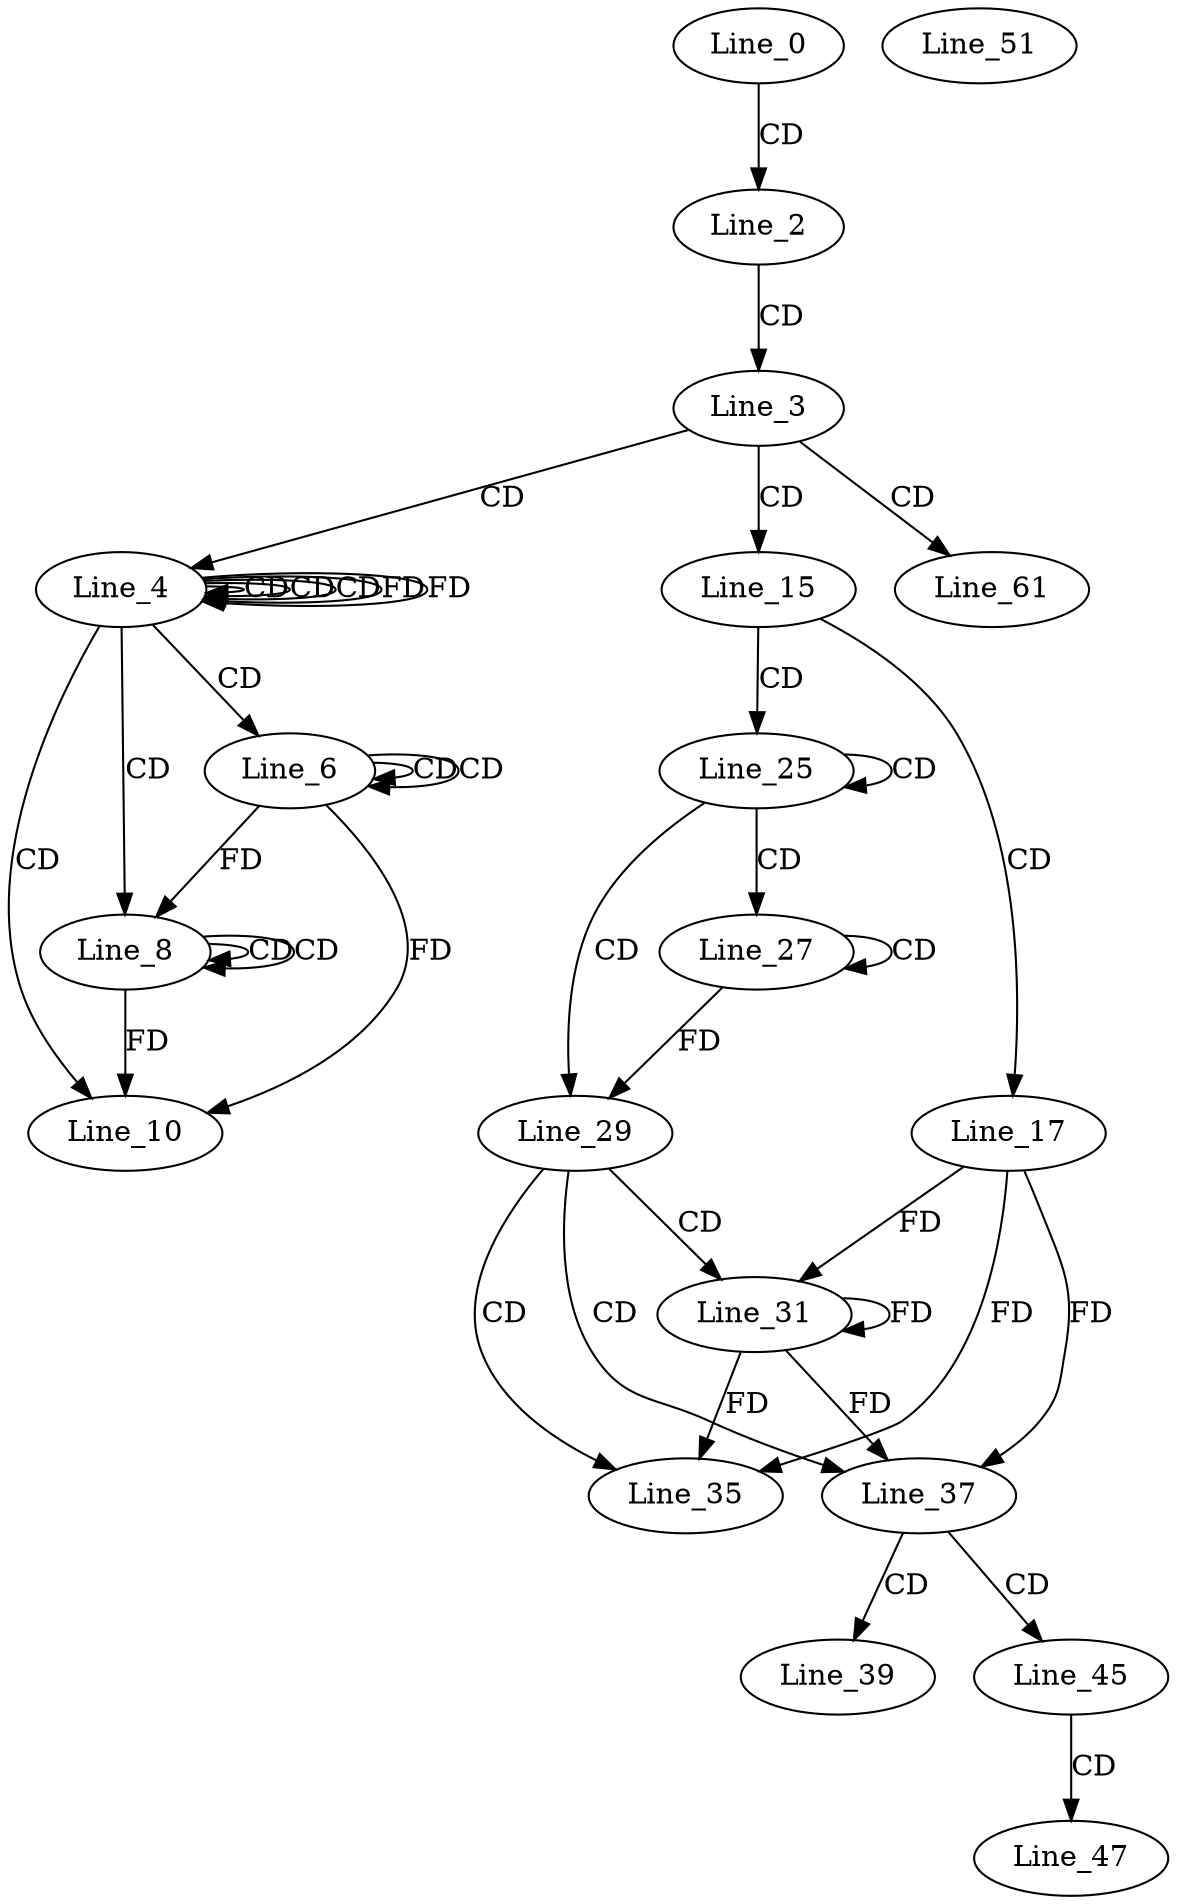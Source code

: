 digraph G {
  Line_0;
  Line_2;
  Line_3;
  Line_4;
  Line_4;
  Line_4;
  Line_6;
  Line_6;
  Line_6;
  Line_8;
  Line_8;
  Line_8;
  Line_10;
  Line_10;
  Line_15;
  Line_17;
  Line_25;
  Line_25;
  Line_25;
  Line_25;
  Line_27;
  Line_27;
  Line_29;
  Line_31;
  Line_35;
  Line_37;
  Line_39;
  Line_45;
  Line_47;
  Line_51;
  Line_61;
  Line_61;
  Line_61;
  Line_61;
  Line_61;
  Line_0 -> Line_2 [ label="CD" ];
  Line_2 -> Line_3 [ label="CD" ];
  Line_3 -> Line_4 [ label="CD" ];
  Line_4 -> Line_4 [ label="CD" ];
  Line_4 -> Line_4 [ label="CD" ];
  Line_4 -> Line_4 [ label="CD" ];
  Line_4 -> Line_4 [ label="FD" ];
  Line_4 -> Line_6 [ label="CD" ];
  Line_6 -> Line_6 [ label="CD" ];
  Line_6 -> Line_6 [ label="CD" ];
  Line_4 -> Line_8 [ label="CD" ];
  Line_8 -> Line_8 [ label="CD" ];
  Line_8 -> Line_8 [ label="CD" ];
  Line_6 -> Line_8 [ label="FD" ];
  Line_4 -> Line_10 [ label="CD" ];
  Line_8 -> Line_10 [ label="FD" ];
  Line_6 -> Line_10 [ label="FD" ];
  Line_3 -> Line_15 [ label="CD" ];
  Line_15 -> Line_17 [ label="CD" ];
  Line_15 -> Line_25 [ label="CD" ];
  Line_25 -> Line_25 [ label="CD" ];
  Line_25 -> Line_27 [ label="CD" ];
  Line_27 -> Line_27 [ label="CD" ];
  Line_25 -> Line_29 [ label="CD" ];
  Line_27 -> Line_29 [ label="FD" ];
  Line_29 -> Line_31 [ label="CD" ];
  Line_31 -> Line_31 [ label="FD" ];
  Line_17 -> Line_31 [ label="FD" ];
  Line_29 -> Line_35 [ label="CD" ];
  Line_31 -> Line_35 [ label="FD" ];
  Line_17 -> Line_35 [ label="FD" ];
  Line_29 -> Line_37 [ label="CD" ];
  Line_31 -> Line_37 [ label="FD" ];
  Line_17 -> Line_37 [ label="FD" ];
  Line_37 -> Line_39 [ label="CD" ];
  Line_37 -> Line_45 [ label="CD" ];
  Line_45 -> Line_47 [ label="CD" ];
  Line_3 -> Line_61 [ label="CD" ];
  Line_4 -> Line_4 [ label="FD" ];
}
